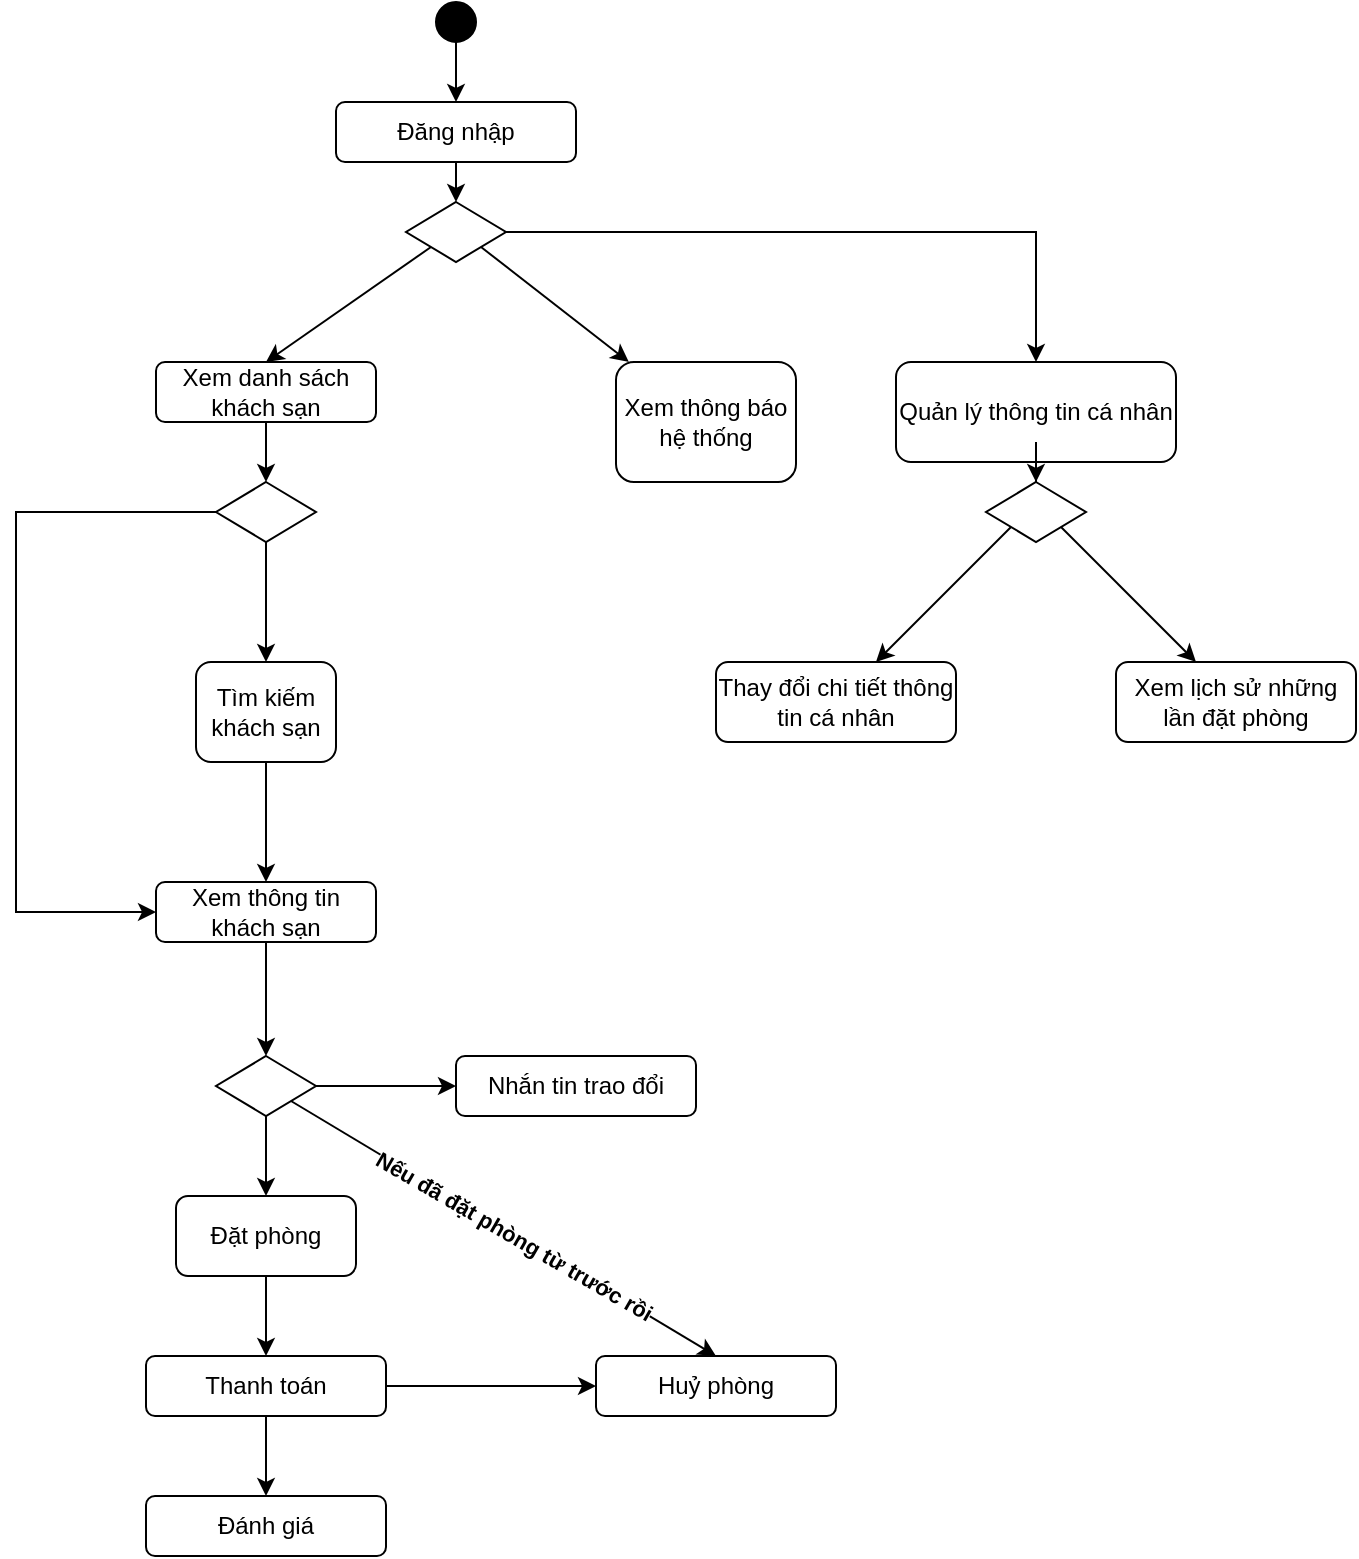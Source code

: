 <mxfile version="24.1.0" type="github">
  <diagram id="C5RBs43oDa-KdzZeNtuy" name="Page-1">
    <mxGraphModel dx="1148" dy="706" grid="1" gridSize="10" guides="1" tooltips="1" connect="1" arrows="1" fold="1" page="1" pageScale="1" pageWidth="1169" pageHeight="1654" math="0" shadow="0">
      <root>
        <mxCell id="WIyWlLk6GJQsqaUBKTNV-0" />
        <mxCell id="WIyWlLk6GJQsqaUBKTNV-1" parent="WIyWlLk6GJQsqaUBKTNV-0" />
        <mxCell id="VmKkZMUyM7MtfNB15jaY-3" style="edgeStyle=orthogonalEdgeStyle;rounded=0;orthogonalLoop=1;jettySize=auto;html=1;exitX=0.5;exitY=1;exitDx=0;exitDy=0;" edge="1" parent="WIyWlLk6GJQsqaUBKTNV-1" source="VmKkZMUyM7MtfNB15jaY-4">
          <mxGeometry relative="1" as="geometry">
            <mxPoint x="349.5" y="130" as="targetPoint" />
          </mxGeometry>
        </mxCell>
        <mxCell id="VmKkZMUyM7MtfNB15jaY-2" value="" style="ellipse;whiteSpace=wrap;html=1;aspect=fixed;fillColor=#000000;" vertex="1" parent="WIyWlLk6GJQsqaUBKTNV-1">
          <mxGeometry x="340" y="50" width="20" height="20" as="geometry" />
        </mxCell>
        <mxCell id="VmKkZMUyM7MtfNB15jaY-5" style="rounded=0;orthogonalLoop=1;jettySize=auto;html=1;exitX=0;exitY=1;exitDx=0;exitDy=0;entryX=0.5;entryY=0;entryDx=0;entryDy=0;" edge="1" parent="WIyWlLk6GJQsqaUBKTNV-1" source="VmKkZMUyM7MtfNB15jaY-35" target="VmKkZMUyM7MtfNB15jaY-6">
          <mxGeometry relative="1" as="geometry">
            <mxPoint x="300" y="230" as="targetPoint" />
          </mxGeometry>
        </mxCell>
        <mxCell id="VmKkZMUyM7MtfNB15jaY-13" style="rounded=0;orthogonalLoop=1;jettySize=auto;html=1;exitX=1;exitY=1;exitDx=0;exitDy=0;" edge="1" parent="WIyWlLk6GJQsqaUBKTNV-1" source="VmKkZMUyM7MtfNB15jaY-35" target="VmKkZMUyM7MtfNB15jaY-14">
          <mxGeometry relative="1" as="geometry">
            <mxPoint x="450" y="240" as="targetPoint" />
            <mxPoint x="380" y="180" as="sourcePoint" />
          </mxGeometry>
        </mxCell>
        <mxCell id="VmKkZMUyM7MtfNB15jaY-29" style="edgeStyle=orthogonalEdgeStyle;rounded=0;orthogonalLoop=1;jettySize=auto;html=1;exitX=1;exitY=0.5;exitDx=0;exitDy=0;" edge="1" parent="WIyWlLk6GJQsqaUBKTNV-1" source="VmKkZMUyM7MtfNB15jaY-35" target="VmKkZMUyM7MtfNB15jaY-30">
          <mxGeometry relative="1" as="geometry">
            <mxPoint x="650" y="240.0" as="targetPoint" />
          </mxGeometry>
        </mxCell>
        <mxCell id="VmKkZMUyM7MtfNB15jaY-11" style="rounded=0;orthogonalLoop=1;jettySize=auto;html=1;exitX=0.5;exitY=1;exitDx=0;exitDy=0;" edge="1" parent="WIyWlLk6GJQsqaUBKTNV-1" source="VmKkZMUyM7MtfNB15jaY-39" target="VmKkZMUyM7MtfNB15jaY-12">
          <mxGeometry relative="1" as="geometry">
            <mxPoint x="380" y="320" as="targetPoint" />
          </mxGeometry>
        </mxCell>
        <mxCell id="VmKkZMUyM7MtfNB15jaY-6" value="Xem danh sách khách sạn" style="rounded=1;whiteSpace=wrap;html=1;" vertex="1" parent="WIyWlLk6GJQsqaUBKTNV-1">
          <mxGeometry x="200" y="230" width="110" height="30" as="geometry" />
        </mxCell>
        <mxCell id="VmKkZMUyM7MtfNB15jaY-17" style="edgeStyle=orthogonalEdgeStyle;rounded=0;orthogonalLoop=1;jettySize=auto;html=1;exitX=0.5;exitY=1;exitDx=0;exitDy=0;" edge="1" parent="WIyWlLk6GJQsqaUBKTNV-1" source="VmKkZMUyM7MtfNB15jaY-42" target="VmKkZMUyM7MtfNB15jaY-18">
          <mxGeometry relative="1" as="geometry">
            <mxPoint x="254.5" y="647" as="targetPoint" />
          </mxGeometry>
        </mxCell>
        <mxCell id="VmKkZMUyM7MtfNB15jaY-24" style="edgeStyle=orthogonalEdgeStyle;rounded=0;orthogonalLoop=1;jettySize=auto;html=1;exitX=1;exitY=0.5;exitDx=0;exitDy=0;" edge="1" parent="WIyWlLk6GJQsqaUBKTNV-1" source="VmKkZMUyM7MtfNB15jaY-42" target="VmKkZMUyM7MtfNB15jaY-25">
          <mxGeometry relative="1" as="geometry">
            <mxPoint x="380" y="504.75" as="targetPoint" />
          </mxGeometry>
        </mxCell>
        <mxCell id="VmKkZMUyM7MtfNB15jaY-28" style="rounded=0;orthogonalLoop=1;jettySize=auto;html=1;exitX=1;exitY=1;exitDx=0;exitDy=0;entryX=0.5;entryY=0;entryDx=0;entryDy=0;" edge="1" parent="WIyWlLk6GJQsqaUBKTNV-1" source="VmKkZMUyM7MtfNB15jaY-42" target="VmKkZMUyM7MtfNB15jaY-27">
          <mxGeometry relative="1" as="geometry" />
        </mxCell>
        <mxCell id="VmKkZMUyM7MtfNB15jaY-44" value="Nếu đã đặt phòng từ trước rồi" style="edgeLabel;html=1;align=center;verticalAlign=middle;resizable=0;points=[];rotation=30;fontStyle=1" vertex="1" connectable="0" parent="VmKkZMUyM7MtfNB15jaY-28">
          <mxGeometry x="-0.135" y="13" relative="1" as="geometry">
            <mxPoint x="13" y="23" as="offset" />
          </mxGeometry>
        </mxCell>
        <mxCell id="VmKkZMUyM7MtfNB15jaY-8" value="Xem thông tin khách sạn" style="rounded=1;whiteSpace=wrap;html=1;" vertex="1" parent="WIyWlLk6GJQsqaUBKTNV-1">
          <mxGeometry x="200" y="490" width="110" height="30" as="geometry" />
        </mxCell>
        <mxCell id="VmKkZMUyM7MtfNB15jaY-15" style="edgeStyle=orthogonalEdgeStyle;rounded=0;orthogonalLoop=1;jettySize=auto;html=1;exitX=0.5;exitY=1;exitDx=0;exitDy=0;entryX=0.5;entryY=0;entryDx=0;entryDy=0;" edge="1" parent="WIyWlLk6GJQsqaUBKTNV-1" source="VmKkZMUyM7MtfNB15jaY-12" target="VmKkZMUyM7MtfNB15jaY-8">
          <mxGeometry relative="1" as="geometry" />
        </mxCell>
        <mxCell id="VmKkZMUyM7MtfNB15jaY-12" value="Tìm kiếm khách sạn" style="rounded=1;whiteSpace=wrap;html=1;" vertex="1" parent="WIyWlLk6GJQsqaUBKTNV-1">
          <mxGeometry x="220" y="380" width="70" height="50" as="geometry" />
        </mxCell>
        <mxCell id="VmKkZMUyM7MtfNB15jaY-14" value="Xem thông báo hệ thống" style="rounded=1;whiteSpace=wrap;html=1;" vertex="1" parent="WIyWlLk6GJQsqaUBKTNV-1">
          <mxGeometry x="430" y="230" width="90" height="60" as="geometry" />
        </mxCell>
        <mxCell id="VmKkZMUyM7MtfNB15jaY-19" style="edgeStyle=orthogonalEdgeStyle;rounded=0;orthogonalLoop=1;jettySize=auto;html=1;exitX=0.5;exitY=1;exitDx=0;exitDy=0;entryX=0.5;entryY=0;entryDx=0;entryDy=0;" edge="1" parent="WIyWlLk6GJQsqaUBKTNV-1" source="VmKkZMUyM7MtfNB15jaY-18" target="VmKkZMUyM7MtfNB15jaY-21">
          <mxGeometry relative="1" as="geometry">
            <mxPoint x="254.5" y="737" as="targetPoint" />
          </mxGeometry>
        </mxCell>
        <mxCell id="VmKkZMUyM7MtfNB15jaY-18" value="Đặt phòng" style="rounded=1;whiteSpace=wrap;html=1;" vertex="1" parent="WIyWlLk6GJQsqaUBKTNV-1">
          <mxGeometry x="210" y="647" width="90" height="40" as="geometry" />
        </mxCell>
        <mxCell id="VmKkZMUyM7MtfNB15jaY-22" style="edgeStyle=orthogonalEdgeStyle;rounded=0;orthogonalLoop=1;jettySize=auto;html=1;exitX=0.5;exitY=1;exitDx=0;exitDy=0;" edge="1" parent="WIyWlLk6GJQsqaUBKTNV-1" source="VmKkZMUyM7MtfNB15jaY-21" target="VmKkZMUyM7MtfNB15jaY-23">
          <mxGeometry relative="1" as="geometry">
            <mxPoint x="254.5" y="807" as="targetPoint" />
          </mxGeometry>
        </mxCell>
        <mxCell id="VmKkZMUyM7MtfNB15jaY-26" style="edgeStyle=orthogonalEdgeStyle;rounded=0;orthogonalLoop=1;jettySize=auto;html=1;exitX=1;exitY=0.5;exitDx=0;exitDy=0;" edge="1" parent="WIyWlLk6GJQsqaUBKTNV-1" source="VmKkZMUyM7MtfNB15jaY-21" target="VmKkZMUyM7MtfNB15jaY-27">
          <mxGeometry relative="1" as="geometry">
            <mxPoint x="380" y="741.769" as="targetPoint" />
          </mxGeometry>
        </mxCell>
        <mxCell id="VmKkZMUyM7MtfNB15jaY-21" value="Thanh toán" style="rounded=1;whiteSpace=wrap;html=1;" vertex="1" parent="WIyWlLk6GJQsqaUBKTNV-1">
          <mxGeometry x="195" y="727" width="120" height="30" as="geometry" />
        </mxCell>
        <mxCell id="VmKkZMUyM7MtfNB15jaY-23" value="Đánh giá" style="rounded=1;whiteSpace=wrap;html=1;" vertex="1" parent="WIyWlLk6GJQsqaUBKTNV-1">
          <mxGeometry x="195" y="797" width="120" height="30" as="geometry" />
        </mxCell>
        <mxCell id="VmKkZMUyM7MtfNB15jaY-25" value="Nhắn tin trao đổi" style="rounded=1;whiteSpace=wrap;html=1;" vertex="1" parent="WIyWlLk6GJQsqaUBKTNV-1">
          <mxGeometry x="350" y="577" width="120" height="30" as="geometry" />
        </mxCell>
        <mxCell id="VmKkZMUyM7MtfNB15jaY-27" value="Huỷ phòng" style="rounded=1;whiteSpace=wrap;html=1;" vertex="1" parent="WIyWlLk6GJQsqaUBKTNV-1">
          <mxGeometry x="420" y="727" width="120" height="30" as="geometry" />
        </mxCell>
        <mxCell id="VmKkZMUyM7MtfNB15jaY-31" style="rounded=0;orthogonalLoop=1;jettySize=auto;html=1;exitX=0;exitY=1;exitDx=0;exitDy=0;" edge="1" parent="WIyWlLk6GJQsqaUBKTNV-1" source="VmKkZMUyM7MtfNB15jaY-45" target="VmKkZMUyM7MtfNB15jaY-32">
          <mxGeometry relative="1" as="geometry">
            <mxPoint x="560" y="330" as="targetPoint" />
          </mxGeometry>
        </mxCell>
        <mxCell id="VmKkZMUyM7MtfNB15jaY-33" style="rounded=0;orthogonalLoop=1;jettySize=auto;html=1;exitX=1;exitY=1;exitDx=0;exitDy=0;" edge="1" parent="WIyWlLk6GJQsqaUBKTNV-1" source="VmKkZMUyM7MtfNB15jaY-45" target="VmKkZMUyM7MtfNB15jaY-34">
          <mxGeometry relative="1" as="geometry">
            <mxPoint x="720" y="330" as="targetPoint" />
          </mxGeometry>
        </mxCell>
        <mxCell id="VmKkZMUyM7MtfNB15jaY-30" value="Quản lý thông tin cá nhân" style="rounded=1;whiteSpace=wrap;html=1;" vertex="1" parent="WIyWlLk6GJQsqaUBKTNV-1">
          <mxGeometry x="570" y="230" width="140" height="50" as="geometry" />
        </mxCell>
        <mxCell id="VmKkZMUyM7MtfNB15jaY-32" value="Thay đổi chi tiết thông tin cá nhân" style="rounded=1;whiteSpace=wrap;html=1;" vertex="1" parent="WIyWlLk6GJQsqaUBKTNV-1">
          <mxGeometry x="480" y="380" width="120" height="40" as="geometry" />
        </mxCell>
        <mxCell id="VmKkZMUyM7MtfNB15jaY-34" value="Xem lịch sử những lần đặt phòng" style="rounded=1;whiteSpace=wrap;html=1;" vertex="1" parent="WIyWlLk6GJQsqaUBKTNV-1">
          <mxGeometry x="680" y="380" width="120" height="40" as="geometry" />
        </mxCell>
        <mxCell id="VmKkZMUyM7MtfNB15jaY-35" value="" style="rhombus;whiteSpace=wrap;html=1;" vertex="1" parent="WIyWlLk6GJQsqaUBKTNV-1">
          <mxGeometry x="325" y="150" width="50" height="30" as="geometry" />
        </mxCell>
        <mxCell id="VmKkZMUyM7MtfNB15jaY-36" value="" style="edgeStyle=orthogonalEdgeStyle;rounded=0;orthogonalLoop=1;jettySize=auto;html=1;exitX=0.5;exitY=1;exitDx=0;exitDy=0;" edge="1" parent="WIyWlLk6GJQsqaUBKTNV-1" source="VmKkZMUyM7MtfNB15jaY-2" target="VmKkZMUyM7MtfNB15jaY-4">
          <mxGeometry relative="1" as="geometry">
            <mxPoint x="349.5" y="130" as="targetPoint" />
            <mxPoint x="350" y="70" as="sourcePoint" />
          </mxGeometry>
        </mxCell>
        <mxCell id="VmKkZMUyM7MtfNB15jaY-37" style="edgeStyle=orthogonalEdgeStyle;rounded=0;orthogonalLoop=1;jettySize=auto;html=1;exitX=0.5;exitY=1;exitDx=0;exitDy=0;entryX=0.5;entryY=0;entryDx=0;entryDy=0;" edge="1" parent="WIyWlLk6GJQsqaUBKTNV-1" source="VmKkZMUyM7MtfNB15jaY-4" target="VmKkZMUyM7MtfNB15jaY-35">
          <mxGeometry relative="1" as="geometry" />
        </mxCell>
        <mxCell id="VmKkZMUyM7MtfNB15jaY-4" value="Đăng nhập" style="rounded=1;whiteSpace=wrap;html=1;" vertex="1" parent="WIyWlLk6GJQsqaUBKTNV-1">
          <mxGeometry x="290" y="100" width="120" height="30" as="geometry" />
        </mxCell>
        <mxCell id="VmKkZMUyM7MtfNB15jaY-40" value="" style="rounded=0;orthogonalLoop=1;jettySize=auto;html=1;exitX=0.5;exitY=1;exitDx=0;exitDy=0;" edge="1" parent="WIyWlLk6GJQsqaUBKTNV-1" source="VmKkZMUyM7MtfNB15jaY-6" target="VmKkZMUyM7MtfNB15jaY-39">
          <mxGeometry relative="1" as="geometry">
            <mxPoint x="255" y="380" as="targetPoint" />
            <mxPoint x="255" y="260" as="sourcePoint" />
          </mxGeometry>
        </mxCell>
        <mxCell id="VmKkZMUyM7MtfNB15jaY-41" style="edgeStyle=orthogonalEdgeStyle;rounded=0;orthogonalLoop=1;jettySize=auto;html=1;exitX=0;exitY=0.5;exitDx=0;exitDy=0;entryX=0;entryY=0.5;entryDx=0;entryDy=0;" edge="1" parent="WIyWlLk6GJQsqaUBKTNV-1" source="VmKkZMUyM7MtfNB15jaY-39" target="VmKkZMUyM7MtfNB15jaY-8">
          <mxGeometry relative="1" as="geometry">
            <Array as="points">
              <mxPoint x="130" y="305" />
              <mxPoint x="130" y="505" />
            </Array>
          </mxGeometry>
        </mxCell>
        <mxCell id="VmKkZMUyM7MtfNB15jaY-39" value="" style="rhombus;whiteSpace=wrap;html=1;" vertex="1" parent="WIyWlLk6GJQsqaUBKTNV-1">
          <mxGeometry x="230" y="290" width="50" height="30" as="geometry" />
        </mxCell>
        <mxCell id="VmKkZMUyM7MtfNB15jaY-43" value="" style="edgeStyle=orthogonalEdgeStyle;rounded=0;orthogonalLoop=1;jettySize=auto;html=1;exitX=0.5;exitY=1;exitDx=0;exitDy=0;" edge="1" parent="WIyWlLk6GJQsqaUBKTNV-1" source="VmKkZMUyM7MtfNB15jaY-8" target="VmKkZMUyM7MtfNB15jaY-42">
          <mxGeometry relative="1" as="geometry">
            <mxPoint x="255" y="570" as="targetPoint" />
            <mxPoint x="255" y="490" as="sourcePoint" />
          </mxGeometry>
        </mxCell>
        <mxCell id="VmKkZMUyM7MtfNB15jaY-42" value="" style="rhombus;whiteSpace=wrap;html=1;" vertex="1" parent="WIyWlLk6GJQsqaUBKTNV-1">
          <mxGeometry x="230" y="577" width="50" height="30" as="geometry" />
        </mxCell>
        <mxCell id="VmKkZMUyM7MtfNB15jaY-46" value="" style="edgeStyle=orthogonalEdgeStyle;rounded=0;orthogonalLoop=1;jettySize=auto;html=1;exitX=0.5;exitY=1;exitDx=0;exitDy=0;" edge="1" parent="WIyWlLk6GJQsqaUBKTNV-1" source="VmKkZMUyM7MtfNB15jaY-30" target="VmKkZMUyM7MtfNB15jaY-45">
          <mxGeometry relative="1" as="geometry">
            <mxPoint x="720" y="320" as="targetPoint" />
            <mxPoint x="640" y="280" as="sourcePoint" />
          </mxGeometry>
        </mxCell>
        <mxCell id="VmKkZMUyM7MtfNB15jaY-45" value="" style="rhombus;whiteSpace=wrap;html=1;" vertex="1" parent="WIyWlLk6GJQsqaUBKTNV-1">
          <mxGeometry x="615" y="290" width="50" height="30" as="geometry" />
        </mxCell>
      </root>
    </mxGraphModel>
  </diagram>
</mxfile>
